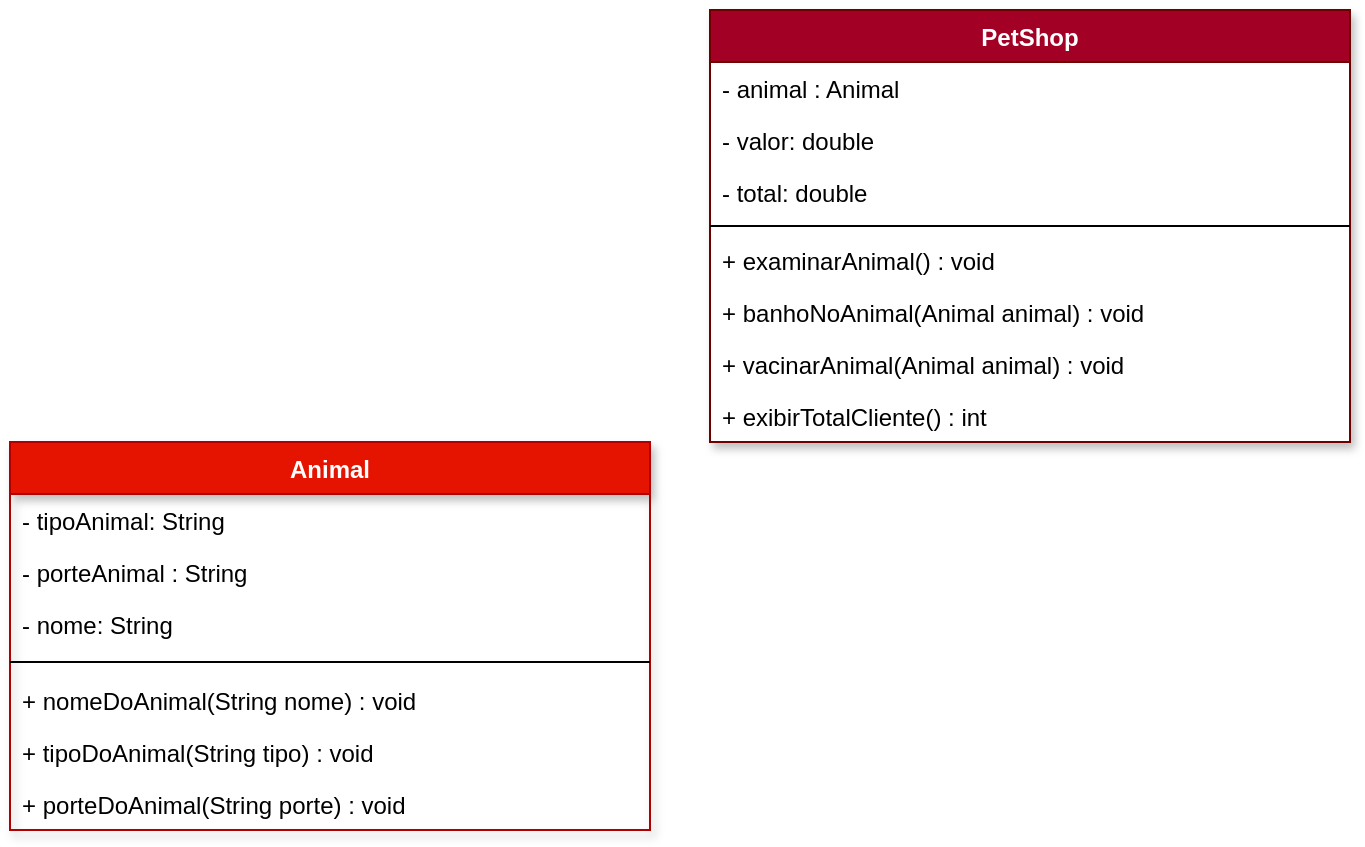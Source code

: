 <mxfile version="13.1.11" type="google"><diagram id="5j3v7BvSVriNiak0wxWx" name="CheckPointJava"><mxGraphModel dx="745" dy="1630" grid="1" gridSize="10" guides="1" tooltips="1" connect="1" arrows="1" fold="1" page="1" pageScale="1" pageWidth="827" pageHeight="1169" math="0" shadow="0"><root><mxCell id="0"/><mxCell id="1" parent="0"/><mxCell id="75ageP9ovGYSutNyxSra-1" value="Animal" style="swimlane;fontStyle=1;align=center;verticalAlign=top;childLayout=stackLayout;horizontal=1;startSize=26;horizontalStack=0;resizeParent=1;resizeParentMax=0;resizeLast=0;collapsible=1;marginBottom=0;fillColor=#e51400;strokeColor=#B20000;fontColor=#ffffff;rounded=0;shadow=1;" parent="1" vertex="1"><mxGeometry x="30" y="-240" width="320" height="194" as="geometry"/></mxCell><mxCell id="75ageP9ovGYSutNyxSra-5" value="- tipoAnimal: String&#10;" style="text;strokeColor=none;fillColor=none;align=left;verticalAlign=top;spacingLeft=4;spacingRight=4;overflow=hidden;rotatable=0;points=[[0,0.5],[1,0.5]];portConstraint=eastwest;" parent="75ageP9ovGYSutNyxSra-1" vertex="1"><mxGeometry y="26" width="320" height="26" as="geometry"/></mxCell><mxCell id="75ageP9ovGYSutNyxSra-6" value="- porteAnimal : String&#10;" style="text;strokeColor=none;fillColor=none;align=left;verticalAlign=top;spacingLeft=4;spacingRight=4;overflow=hidden;rotatable=0;points=[[0,0.5],[1,0.5]];portConstraint=eastwest;" parent="75ageP9ovGYSutNyxSra-1" vertex="1"><mxGeometry y="52" width="320" height="26" as="geometry"/></mxCell><mxCell id="_2HqAE8T-G2R4srD2T98-9" value="- nome: String&#10;" style="text;strokeColor=none;fillColor=none;align=left;verticalAlign=top;spacingLeft=4;spacingRight=4;overflow=hidden;rotatable=0;points=[[0,0.5],[1,0.5]];portConstraint=eastwest;" parent="75ageP9ovGYSutNyxSra-1" vertex="1"><mxGeometry y="78" width="320" height="26" as="geometry"/></mxCell><mxCell id="75ageP9ovGYSutNyxSra-3" value="" style="line;strokeWidth=1;fillColor=none;align=left;verticalAlign=middle;spacingTop=-1;spacingLeft=3;spacingRight=3;rotatable=0;labelPosition=right;points=[];portConstraint=eastwest;" parent="75ageP9ovGYSutNyxSra-1" vertex="1"><mxGeometry y="104" width="320" height="12" as="geometry"/></mxCell><mxCell id="TYG2lTfGR6-kv_9DpL99-5" value="+ nomeDoAnimal(String nome) : void" style="text;strokeColor=none;fillColor=none;align=left;verticalAlign=top;spacingLeft=4;spacingRight=4;overflow=hidden;rotatable=0;points=[[0,0.5],[1,0.5]];portConstraint=eastwest;" parent="75ageP9ovGYSutNyxSra-1" vertex="1"><mxGeometry y="116" width="320" height="26" as="geometry"/></mxCell><mxCell id="TYG2lTfGR6-kv_9DpL99-6" value="+ tipoDoAnimal(String tipo) : void" style="text;strokeColor=none;fillColor=none;align=left;verticalAlign=top;spacingLeft=4;spacingRight=4;overflow=hidden;rotatable=0;points=[[0,0.5],[1,0.5]];portConstraint=eastwest;" parent="75ageP9ovGYSutNyxSra-1" vertex="1"><mxGeometry y="142" width="320" height="26" as="geometry"/></mxCell><mxCell id="TYG2lTfGR6-kv_9DpL99-7" value="+ porteDoAnimal(String porte) : void" style="text;strokeColor=none;fillColor=none;align=left;verticalAlign=top;spacingLeft=4;spacingRight=4;overflow=hidden;rotatable=0;points=[[0,0.5],[1,0.5]];portConstraint=eastwest;" parent="75ageP9ovGYSutNyxSra-1" vertex="1"><mxGeometry y="168" width="320" height="26" as="geometry"/></mxCell><mxCell id="75ageP9ovGYSutNyxSra-10" value="PetShop&#10;" style="swimlane;fontStyle=1;align=center;verticalAlign=top;childLayout=stackLayout;horizontal=1;startSize=26;horizontalStack=0;resizeParent=1;resizeParentMax=0;resizeLast=0;collapsible=1;marginBottom=0;fillColor=#a20025;strokeColor=#6F0000;fontColor=#ffffff;gradientColor=none;swimlaneFillColor=#ffffff;gradientDirection=north;shadow=1;rounded=0;glass=0;comic=0;" parent="1" vertex="1"><mxGeometry x="380" y="-456" width="320" height="216" as="geometry"/></mxCell><mxCell id="TYG2lTfGR6-kv_9DpL99-8" value="- animal : Animal" style="text;strokeColor=none;fillColor=none;align=left;verticalAlign=top;spacingLeft=4;spacingRight=4;overflow=hidden;rotatable=0;points=[[0,0.5],[1,0.5]];portConstraint=eastwest;" parent="75ageP9ovGYSutNyxSra-10" vertex="1"><mxGeometry y="26" width="320" height="26" as="geometry"/></mxCell><mxCell id="_2HqAE8T-G2R4srD2T98-2" value="- valor: double" style="text;strokeColor=none;fillColor=none;align=left;verticalAlign=top;spacingLeft=4;spacingRight=4;overflow=hidden;rotatable=0;points=[[0,0.5],[1,0.5]];portConstraint=eastwest;" parent="75ageP9ovGYSutNyxSra-10" vertex="1"><mxGeometry y="52" width="320" height="26" as="geometry"/></mxCell><mxCell id="_2HqAE8T-G2R4srD2T98-4" value="- total: double" style="text;strokeColor=none;fillColor=none;align=left;verticalAlign=top;spacingLeft=4;spacingRight=4;overflow=hidden;rotatable=0;points=[[0,0.5],[1,0.5]];portConstraint=eastwest;" parent="75ageP9ovGYSutNyxSra-10" vertex="1"><mxGeometry y="78" width="320" height="26" as="geometry"/></mxCell><mxCell id="75ageP9ovGYSutNyxSra-12" value="" style="line;strokeWidth=1;fillColor=none;align=left;verticalAlign=middle;spacingTop=-1;spacingLeft=3;spacingRight=3;rotatable=0;labelPosition=right;points=[];portConstraint=eastwest;" parent="75ageP9ovGYSutNyxSra-10" vertex="1"><mxGeometry y="104" width="320" height="8" as="geometry"/></mxCell><mxCell id="75ageP9ovGYSutNyxSra-13" value="+ examinarAnimal() : void &#10;" style="text;strokeColor=none;fillColor=none;align=left;verticalAlign=top;spacingLeft=4;spacingRight=4;overflow=hidden;rotatable=0;points=[[0,0.5],[1,0.5]];portConstraint=eastwest;" parent="75ageP9ovGYSutNyxSra-10" vertex="1"><mxGeometry y="112" width="320" height="26" as="geometry"/></mxCell><mxCell id="75ageP9ovGYSutNyxSra-14" value="+ banhoNoAnimal(Animal animal) : void" style="text;strokeColor=none;fillColor=none;align=left;verticalAlign=top;spacingLeft=4;spacingRight=4;overflow=hidden;rotatable=0;points=[[0,0.5],[1,0.5]];portConstraint=eastwest;" parent="75ageP9ovGYSutNyxSra-10" vertex="1"><mxGeometry y="138" width="320" height="26" as="geometry"/></mxCell><mxCell id="75ageP9ovGYSutNyxSra-15" value="+ vacinarAnimal(Animal animal) : void" style="text;strokeColor=none;fillColor=none;align=left;verticalAlign=top;spacingLeft=4;spacingRight=4;overflow=hidden;rotatable=0;points=[[0,0.5],[1,0.5]];portConstraint=eastwest;" parent="75ageP9ovGYSutNyxSra-10" vertex="1"><mxGeometry y="164" width="320" height="26" as="geometry"/></mxCell><mxCell id="75ageP9ovGYSutNyxSra-16" value="+ exibirTotalCliente() : int " style="text;strokeColor=none;fillColor=none;align=left;verticalAlign=top;spacingLeft=4;spacingRight=4;overflow=hidden;rotatable=0;points=[[0,0.5],[1,0.5]];portConstraint=eastwest;" parent="75ageP9ovGYSutNyxSra-10" vertex="1"><mxGeometry y="190" width="320" height="26" as="geometry"/></mxCell></root></mxGraphModel></diagram></mxfile>